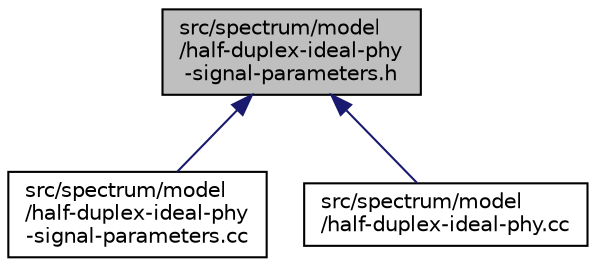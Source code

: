 digraph "src/spectrum/model/half-duplex-ideal-phy-signal-parameters.h"
{
 // LATEX_PDF_SIZE
  edge [fontname="Helvetica",fontsize="10",labelfontname="Helvetica",labelfontsize="10"];
  node [fontname="Helvetica",fontsize="10",shape=record];
  Node1 [label="src/spectrum/model\l/half-duplex-ideal-phy\l-signal-parameters.h",height=0.2,width=0.4,color="black", fillcolor="grey75", style="filled", fontcolor="black",tooltip=" "];
  Node1 -> Node2 [dir="back",color="midnightblue",fontsize="10",style="solid",fontname="Helvetica"];
  Node2 [label="src/spectrum/model\l/half-duplex-ideal-phy\l-signal-parameters.cc",height=0.2,width=0.4,color="black", fillcolor="white", style="filled",URL="$half-duplex-ideal-phy-signal-parameters_8cc.html",tooltip=" "];
  Node1 -> Node3 [dir="back",color="midnightblue",fontsize="10",style="solid",fontname="Helvetica"];
  Node3 [label="src/spectrum/model\l/half-duplex-ideal-phy.cc",height=0.2,width=0.4,color="black", fillcolor="white", style="filled",URL="$half-duplex-ideal-phy_8cc.html",tooltip=" "];
}

